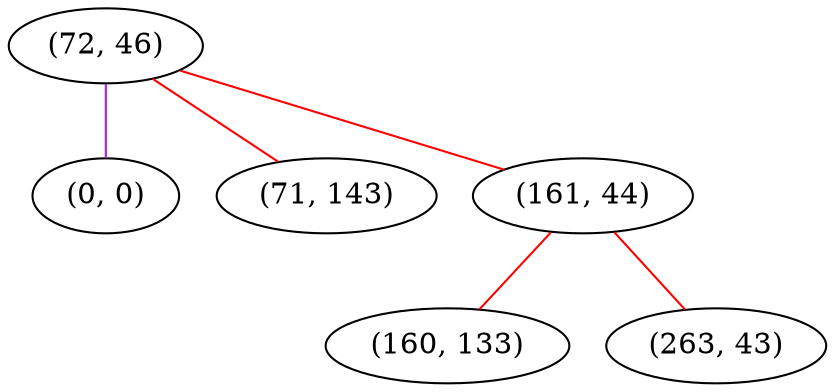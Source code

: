 graph "" {
"(72, 46)";
"(0, 0)";
"(71, 143)";
"(161, 44)";
"(160, 133)";
"(263, 43)";
"(72, 46)" -- "(0, 0)"  [color=purple, key=0, weight=4];
"(72, 46)" -- "(71, 143)"  [color=red, key=0, weight=1];
"(72, 46)" -- "(161, 44)"  [color=red, key=0, weight=1];
"(161, 44)" -- "(160, 133)"  [color=red, key=0, weight=1];
"(161, 44)" -- "(263, 43)"  [color=red, key=0, weight=1];
}

